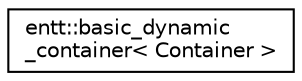 digraph "Graphical Class Hierarchy"
{
 // LATEX_PDF_SIZE
  edge [fontname="Helvetica",fontsize="10",labelfontname="Helvetica",labelfontsize="10"];
  node [fontname="Helvetica",fontsize="10",shape=record];
  rankdir="LR";
  Node0 [label="entt::basic_dynamic\l_container\< Container \>",height=0.2,width=0.4,color="black", fillcolor="white", style="filled",URL="$structentt_1_1basic__dynamic__container.html",tooltip="Basic STL-compatible dynamic container traits."];
}
